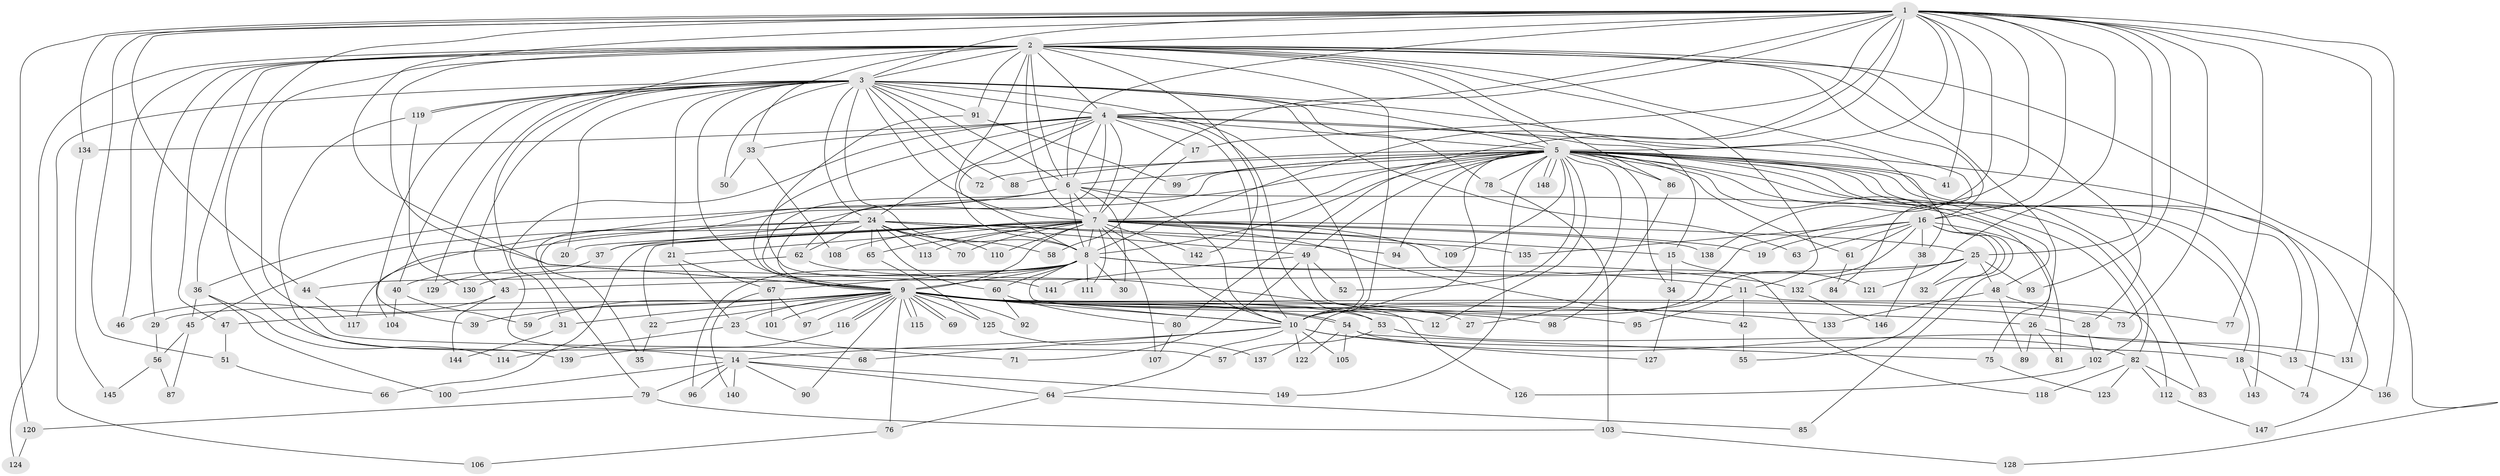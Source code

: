 // coarse degree distribution, {4: 0.2459016393442623, 24: 0.01639344262295082, 19: 0.01639344262295082, 2: 0.19672131147540983, 11: 0.01639344262295082, 3: 0.14754098360655737, 28: 0.01639344262295082, 1: 0.04918032786885246, 25: 0.01639344262295082, 5: 0.13114754098360656, 6: 0.04918032786885246, 9: 0.01639344262295082, 14: 0.01639344262295082, 15: 0.01639344262295082, 12: 0.01639344262295082, 22: 0.01639344262295082, 21: 0.01639344262295082}
// Generated by graph-tools (version 1.1) at 2025/36/03/04/25 23:36:29]
// undirected, 149 vertices, 323 edges
graph export_dot {
  node [color=gray90,style=filled];
  1;
  2;
  3;
  4;
  5;
  6;
  7;
  8;
  9;
  10;
  11;
  12;
  13;
  14;
  15;
  16;
  17;
  18;
  19;
  20;
  21;
  22;
  23;
  24;
  25;
  26;
  27;
  28;
  29;
  30;
  31;
  32;
  33;
  34;
  35;
  36;
  37;
  38;
  39;
  40;
  41;
  42;
  43;
  44;
  45;
  46;
  47;
  48;
  49;
  50;
  51;
  52;
  53;
  54;
  55;
  56;
  57;
  58;
  59;
  60;
  61;
  62;
  63;
  64;
  65;
  66;
  67;
  68;
  69;
  70;
  71;
  72;
  73;
  74;
  75;
  76;
  77;
  78;
  79;
  80;
  81;
  82;
  83;
  84;
  85;
  86;
  87;
  88;
  89;
  90;
  91;
  92;
  93;
  94;
  95;
  96;
  97;
  98;
  99;
  100;
  101;
  102;
  103;
  104;
  105;
  106;
  107;
  108;
  109;
  110;
  111;
  112;
  113;
  114;
  115;
  116;
  117;
  118;
  119;
  120;
  121;
  122;
  123;
  124;
  125;
  126;
  127;
  128;
  129;
  130;
  131;
  132;
  133;
  134;
  135;
  136;
  137;
  138;
  139;
  140;
  141;
  142;
  143;
  144;
  145;
  146;
  147;
  148;
  149;
  1 -- 2;
  1 -- 3;
  1 -- 4;
  1 -- 5;
  1 -- 6;
  1 -- 7;
  1 -- 8;
  1 -- 9;
  1 -- 10;
  1 -- 14;
  1 -- 16;
  1 -- 17;
  1 -- 25;
  1 -- 41;
  1 -- 44;
  1 -- 51;
  1 -- 73;
  1 -- 77;
  1 -- 80;
  1 -- 93;
  1 -- 120;
  1 -- 121;
  1 -- 131;
  1 -- 134;
  1 -- 136;
  1 -- 138;
  2 -- 3;
  2 -- 4;
  2 -- 5;
  2 -- 6;
  2 -- 7;
  2 -- 8;
  2 -- 9;
  2 -- 10;
  2 -- 11;
  2 -- 16;
  2 -- 28;
  2 -- 29;
  2 -- 33;
  2 -- 36;
  2 -- 46;
  2 -- 47;
  2 -- 57;
  2 -- 68;
  2 -- 75;
  2 -- 84;
  2 -- 86;
  2 -- 91;
  2 -- 124;
  2 -- 128;
  2 -- 142;
  3 -- 4;
  3 -- 5;
  3 -- 6;
  3 -- 7;
  3 -- 8;
  3 -- 9;
  3 -- 10;
  3 -- 20;
  3 -- 21;
  3 -- 24;
  3 -- 38;
  3 -- 39;
  3 -- 40;
  3 -- 43;
  3 -- 50;
  3 -- 63;
  3 -- 72;
  3 -- 78;
  3 -- 88;
  3 -- 91;
  3 -- 106;
  3 -- 119;
  3 -- 119;
  3 -- 129;
  4 -- 5;
  4 -- 6;
  4 -- 7;
  4 -- 8;
  4 -- 9;
  4 -- 10;
  4 -- 15;
  4 -- 17;
  4 -- 24;
  4 -- 31;
  4 -- 33;
  4 -- 53;
  4 -- 62;
  4 -- 74;
  4 -- 134;
  5 -- 6;
  5 -- 7;
  5 -- 8;
  5 -- 9;
  5 -- 10;
  5 -- 12;
  5 -- 13;
  5 -- 18;
  5 -- 27;
  5 -- 34;
  5 -- 41;
  5 -- 48;
  5 -- 49;
  5 -- 52;
  5 -- 61;
  5 -- 72;
  5 -- 78;
  5 -- 79;
  5 -- 82;
  5 -- 83;
  5 -- 85;
  5 -- 86;
  5 -- 88;
  5 -- 94;
  5 -- 99;
  5 -- 102;
  5 -- 109;
  5 -- 143;
  5 -- 147;
  5 -- 148;
  5 -- 148;
  5 -- 149;
  6 -- 7;
  6 -- 8;
  6 -- 9;
  6 -- 10;
  6 -- 26;
  6 -- 30;
  6 -- 36;
  6 -- 104;
  7 -- 8;
  7 -- 9;
  7 -- 10;
  7 -- 15;
  7 -- 19;
  7 -- 20;
  7 -- 21;
  7 -- 22;
  7 -- 25;
  7 -- 37;
  7 -- 42;
  7 -- 65;
  7 -- 66;
  7 -- 70;
  7 -- 107;
  7 -- 108;
  7 -- 109;
  7 -- 110;
  7 -- 111;
  7 -- 113;
  7 -- 118;
  7 -- 138;
  7 -- 142;
  8 -- 9;
  8 -- 10;
  8 -- 11;
  8 -- 30;
  8 -- 44;
  8 -- 60;
  8 -- 67;
  8 -- 96;
  8 -- 111;
  8 -- 130;
  8 -- 132;
  9 -- 10;
  9 -- 12;
  9 -- 22;
  9 -- 23;
  9 -- 26;
  9 -- 27;
  9 -- 28;
  9 -- 29;
  9 -- 31;
  9 -- 39;
  9 -- 47;
  9 -- 53;
  9 -- 54;
  9 -- 54;
  9 -- 59;
  9 -- 69;
  9 -- 69;
  9 -- 73;
  9 -- 76;
  9 -- 90;
  9 -- 92;
  9 -- 97;
  9 -- 98;
  9 -- 101;
  9 -- 115;
  9 -- 115;
  9 -- 116;
  9 -- 116;
  9 -- 125;
  9 -- 133;
  10 -- 13;
  10 -- 14;
  10 -- 18;
  10 -- 64;
  10 -- 68;
  10 -- 105;
  10 -- 122;
  11 -- 42;
  11 -- 95;
  11 -- 112;
  13 -- 136;
  14 -- 64;
  14 -- 79;
  14 -- 90;
  14 -- 96;
  14 -- 100;
  14 -- 140;
  14 -- 149;
  15 -- 34;
  15 -- 121;
  16 -- 19;
  16 -- 32;
  16 -- 38;
  16 -- 55;
  16 -- 61;
  16 -- 63;
  16 -- 81;
  16 -- 135;
  16 -- 137;
  17 -- 58;
  18 -- 74;
  18 -- 143;
  21 -- 23;
  21 -- 67;
  22 -- 35;
  23 -- 71;
  23 -- 114;
  24 -- 35;
  24 -- 37;
  24 -- 45;
  24 -- 49;
  24 -- 58;
  24 -- 60;
  24 -- 62;
  24 -- 65;
  24 -- 70;
  24 -- 94;
  24 -- 110;
  24 -- 113;
  24 -- 117;
  24 -- 135;
  25 -- 32;
  25 -- 43;
  25 -- 48;
  25 -- 93;
  25 -- 132;
  26 -- 81;
  26 -- 89;
  26 -- 131;
  28 -- 102;
  29 -- 56;
  31 -- 144;
  33 -- 50;
  33 -- 108;
  34 -- 127;
  36 -- 45;
  36 -- 100;
  36 -- 114;
  37 -- 40;
  38 -- 146;
  40 -- 59;
  40 -- 104;
  42 -- 55;
  43 -- 46;
  43 -- 144;
  44 -- 117;
  45 -- 56;
  45 -- 87;
  47 -- 51;
  48 -- 77;
  48 -- 89;
  48 -- 133;
  49 -- 52;
  49 -- 71;
  49 -- 95;
  49 -- 141;
  51 -- 66;
  53 -- 57;
  53 -- 82;
  54 -- 75;
  54 -- 105;
  54 -- 122;
  54 -- 127;
  56 -- 87;
  56 -- 145;
  60 -- 80;
  60 -- 92;
  61 -- 84;
  62 -- 126;
  62 -- 129;
  64 -- 76;
  64 -- 85;
  65 -- 125;
  67 -- 97;
  67 -- 101;
  67 -- 140;
  75 -- 123;
  76 -- 106;
  78 -- 103;
  79 -- 103;
  79 -- 120;
  80 -- 107;
  82 -- 83;
  82 -- 112;
  82 -- 118;
  82 -- 123;
  86 -- 98;
  91 -- 99;
  91 -- 141;
  102 -- 126;
  103 -- 128;
  112 -- 147;
  116 -- 139;
  119 -- 130;
  119 -- 139;
  120 -- 124;
  125 -- 137;
  132 -- 146;
  134 -- 145;
}
